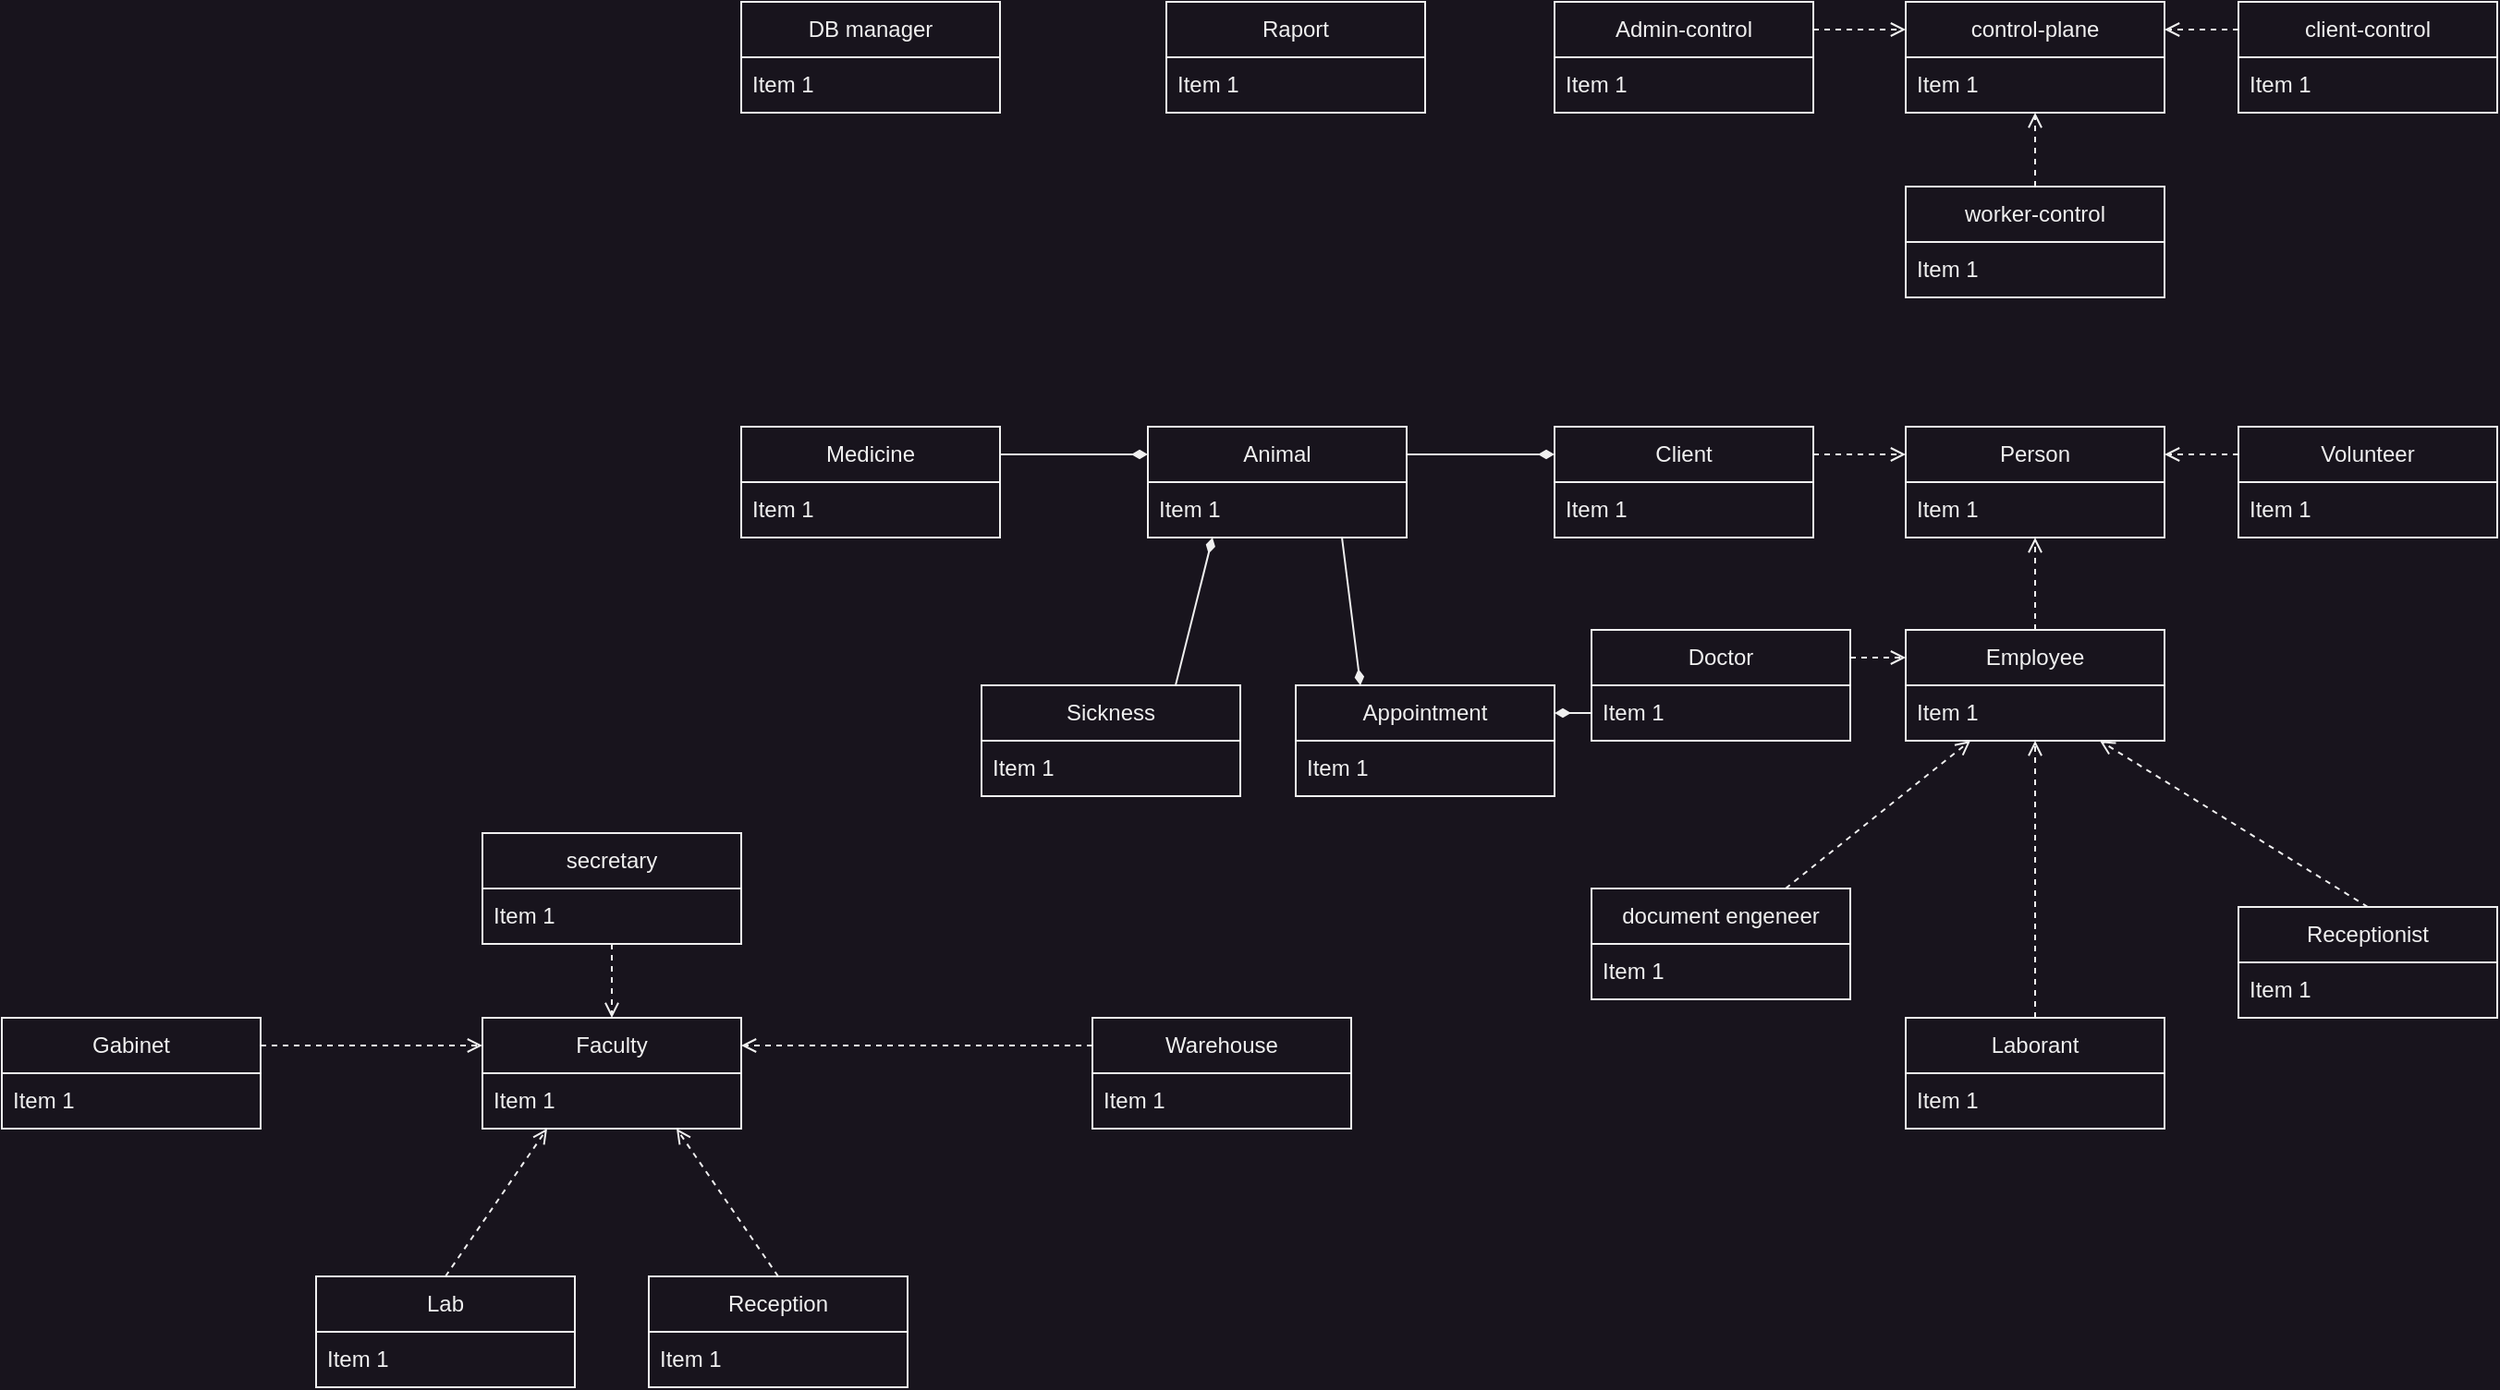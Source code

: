 <mxfile>
    <diagram id="9ccn3wuyRS-646QnJEHr" name="Page-1">
        <mxGraphModel dx="2043" dy="1961" grid="1" gridSize="10" guides="1" tooltips="1" connect="1" arrows="1" fold="1" page="1" pageScale="1" pageWidth="827" pageHeight="1169" background="#18141D" math="0" shadow="0">
            <root>
                <mxCell id="0"/>
                <mxCell id="1" parent="0"/>
                <mxCell id="3" value="Person" style="swimlane;fontStyle=0;childLayout=stackLayout;horizontal=1;startSize=30;horizontalStack=0;resizeParent=1;resizeParentMax=0;resizeLast=0;collapsible=1;marginBottom=0;whiteSpace=wrap;html=1;fillColor=#18141D;strokeColor=#F0F0F0;fontColor=#F0F0F0;labelBackgroundColor=#18141D;" parent="1" vertex="1">
                    <mxGeometry x="290" y="-70" width="140" height="60" as="geometry"/>
                </mxCell>
                <mxCell id="4" value="Item 1" style="text;strokeColor=#F0F0F0;fillColor=#18141D;align=left;verticalAlign=middle;spacingLeft=4;spacingRight=4;overflow=hidden;points=[[0,0.5],[1,0.5]];portConstraint=eastwest;rotatable=0;whiteSpace=wrap;html=1;fontColor=#F0F0F0;labelBackgroundColor=#18141D;" parent="3" vertex="1">
                    <mxGeometry y="30" width="140" height="30" as="geometry"/>
                </mxCell>
                <mxCell id="7" value="Client" style="swimlane;fontStyle=0;childLayout=stackLayout;horizontal=1;startSize=30;horizontalStack=0;resizeParent=1;resizeParentMax=0;resizeLast=0;collapsible=1;marginBottom=0;whiteSpace=wrap;html=1;fillColor=#18141D;strokeColor=#F0F0F0;fontColor=#F0F0F0;labelBackgroundColor=#18141D;" parent="1" vertex="1">
                    <mxGeometry x="100" y="-70" width="140" height="60" as="geometry"/>
                </mxCell>
                <mxCell id="8" value="Item 1" style="text;strokeColor=#F0F0F0;fillColor=#18141D;align=left;verticalAlign=middle;spacingLeft=4;spacingRight=4;overflow=hidden;points=[[0,0.5],[1,0.5]];portConstraint=eastwest;rotatable=0;whiteSpace=wrap;html=1;fontColor=#F0F0F0;labelBackgroundColor=#18141D;" parent="7" vertex="1">
                    <mxGeometry y="30" width="140" height="30" as="geometry"/>
                </mxCell>
                <mxCell id="11" value="" style="endArrow=open;html=1;exitX=1;exitY=0.25;exitDx=0;exitDy=0;endFill=0;dashed=1;entryX=0;entryY=0.25;entryDx=0;entryDy=0;fillColor=#18141D;strokeColor=#F0F0F0;fontColor=#F0F0F0;labelBackgroundColor=#18141D;" parent="1" source="7" target="3" edge="1">
                    <mxGeometry width="50" height="50" relative="1" as="geometry">
                        <mxPoint x="320" y="230" as="sourcePoint"/>
                        <mxPoint x="290" y="100" as="targetPoint"/>
                    </mxGeometry>
                </mxCell>
                <mxCell id="12" value="Employee" style="swimlane;fontStyle=0;childLayout=stackLayout;horizontal=1;startSize=30;horizontalStack=0;resizeParent=1;resizeParentMax=0;resizeLast=0;collapsible=1;marginBottom=0;whiteSpace=wrap;html=1;fillColor=#18141D;strokeColor=#F0F0F0;fontColor=#F0F0F0;labelBackgroundColor=#18141D;" parent="1" vertex="1">
                    <mxGeometry x="290" y="40" width="140" height="60" as="geometry"/>
                </mxCell>
                <mxCell id="13" value="Item 1" style="text;strokeColor=#F0F0F0;fillColor=#18141D;align=left;verticalAlign=middle;spacingLeft=4;spacingRight=4;overflow=hidden;points=[[0,0.5],[1,0.5]];portConstraint=eastwest;rotatable=0;whiteSpace=wrap;html=1;fontColor=#F0F0F0;labelBackgroundColor=#18141D;" parent="12" vertex="1">
                    <mxGeometry y="30" width="140" height="30" as="geometry"/>
                </mxCell>
                <mxCell id="16" value="" style="endArrow=open;html=1;exitX=0.5;exitY=0;exitDx=0;exitDy=0;endFill=0;dashed=1;entryX=0.5;entryY=1;entryDx=0;entryDy=0;fillColor=#18141D;strokeColor=#F0F0F0;fontColor=#F0F0F0;labelBackgroundColor=#18141D;" parent="1" source="12" target="3" edge="1">
                    <mxGeometry width="50" height="50" relative="1" as="geometry">
                        <mxPoint x="300.0" y="240" as="sourcePoint"/>
                        <mxPoint x="300.7" y="122.52" as="targetPoint"/>
                    </mxGeometry>
                </mxCell>
                <mxCell id="17" value="Volunteer" style="swimlane;fontStyle=0;childLayout=stackLayout;horizontal=1;startSize=30;horizontalStack=0;resizeParent=1;resizeParentMax=0;resizeLast=0;collapsible=1;marginBottom=0;whiteSpace=wrap;html=1;fillColor=#18141D;strokeColor=#F0F0F0;fontColor=#F0F0F0;labelBackgroundColor=#18141D;" parent="1" vertex="1">
                    <mxGeometry x="470" y="-70" width="140" height="60" as="geometry"/>
                </mxCell>
                <mxCell id="18" value="Item 1" style="text;strokeColor=#F0F0F0;fillColor=#18141D;align=left;verticalAlign=middle;spacingLeft=4;spacingRight=4;overflow=hidden;points=[[0,0.5],[1,0.5]];portConstraint=eastwest;rotatable=0;whiteSpace=wrap;html=1;fontColor=#F0F0F0;labelBackgroundColor=#18141D;" parent="17" vertex="1">
                    <mxGeometry y="30" width="140" height="30" as="geometry"/>
                </mxCell>
                <mxCell id="21" value="" style="endArrow=open;html=1;exitX=0;exitY=0.25;exitDx=0;exitDy=0;endFill=0;dashed=1;entryX=1;entryY=0.25;entryDx=0;entryDy=0;fillColor=#18141D;strokeColor=#F0F0F0;fontColor=#F0F0F0;labelBackgroundColor=#18141D;" parent="1" source="17" target="3" edge="1">
                    <mxGeometry width="50" height="50" relative="1" as="geometry">
                        <mxPoint x="520" y="240" as="sourcePoint"/>
                        <mxPoint x="434.66" y="122.52" as="targetPoint"/>
                    </mxGeometry>
                </mxCell>
                <mxCell id="26" style="edgeStyle=none;html=1;exitX=1;exitY=0.25;exitDx=0;exitDy=0;entryX=0;entryY=0.25;entryDx=0;entryDy=0;dashed=1;endArrow=open;endFill=0;fillColor=#18141D;strokeColor=#F0F0F0;fontColor=#F0F0F0;labelBackgroundColor=#18141D;" parent="1" source="22" target="12" edge="1">
                    <mxGeometry relative="1" as="geometry"/>
                </mxCell>
                <mxCell id="22" value="Doctor" style="swimlane;fontStyle=0;childLayout=stackLayout;horizontal=1;startSize=30;horizontalStack=0;resizeParent=1;resizeParentMax=0;resizeLast=0;collapsible=1;marginBottom=0;whiteSpace=wrap;html=1;fillColor=#18141D;strokeColor=#F0F0F0;fontColor=#F0F0F0;labelBackgroundColor=#18141D;" parent="1" vertex="1">
                    <mxGeometry x="120" y="40" width="140" height="60" as="geometry"/>
                </mxCell>
                <mxCell id="23" value="Item 1" style="text;strokeColor=#F0F0F0;fillColor=#18141D;align=left;verticalAlign=middle;spacingLeft=4;spacingRight=4;overflow=hidden;points=[[0,0.5],[1,0.5]];portConstraint=eastwest;rotatable=0;whiteSpace=wrap;html=1;fontColor=#F0F0F0;labelBackgroundColor=#18141D;" parent="22" vertex="1">
                    <mxGeometry y="30" width="140" height="30" as="geometry"/>
                </mxCell>
                <mxCell id="31" style="edgeStyle=none;html=1;exitX=0.75;exitY=0;exitDx=0;exitDy=0;dashed=1;endArrow=open;endFill=0;entryX=0.25;entryY=1;entryDx=0;entryDy=0;fillColor=#18141D;strokeColor=#F0F0F0;fontColor=#F0F0F0;labelBackgroundColor=#18141D;" parent="1" source="27" target="12" edge="1">
                    <mxGeometry relative="1" as="geometry">
                        <mxPoint x="320" y="120" as="targetPoint"/>
                    </mxGeometry>
                </mxCell>
                <mxCell id="27" value="document engeneer" style="swimlane;fontStyle=0;childLayout=stackLayout;horizontal=1;startSize=30;horizontalStack=0;resizeParent=1;resizeParentMax=0;resizeLast=0;collapsible=1;marginBottom=0;whiteSpace=wrap;html=1;fillColor=#18141D;strokeColor=#F0F0F0;fontColor=#F0F0F0;labelBackgroundColor=#18141D;" parent="1" vertex="1">
                    <mxGeometry x="120" y="180" width="140" height="60" as="geometry"/>
                </mxCell>
                <mxCell id="28" value="Item 1" style="text;strokeColor=#F0F0F0;fillColor=#18141D;align=left;verticalAlign=middle;spacingLeft=4;spacingRight=4;overflow=hidden;points=[[0,0.5],[1,0.5]];portConstraint=eastwest;rotatable=0;whiteSpace=wrap;html=1;fontColor=#F0F0F0;labelBackgroundColor=#18141D;" parent="27" vertex="1">
                    <mxGeometry y="30" width="140" height="30" as="geometry"/>
                </mxCell>
                <mxCell id="36" style="edgeStyle=none;html=1;exitX=0.5;exitY=0;exitDx=0;exitDy=0;entryX=0.75;entryY=1;entryDx=0;entryDy=0;dashed=1;endArrow=open;endFill=0;fillColor=#18141D;strokeColor=#F0F0F0;fontColor=#F0F0F0;labelBackgroundColor=#18141D;" parent="1" source="32" target="12" edge="1">
                    <mxGeometry relative="1" as="geometry"/>
                </mxCell>
                <mxCell id="32" value="Receptionist" style="swimlane;fontStyle=0;childLayout=stackLayout;horizontal=1;startSize=30;horizontalStack=0;resizeParent=1;resizeParentMax=0;resizeLast=0;collapsible=1;marginBottom=0;whiteSpace=wrap;html=1;fillColor=#18141D;strokeColor=#F0F0F0;fontColor=#F0F0F0;labelBackgroundColor=#18141D;" parent="1" vertex="1">
                    <mxGeometry x="470" y="190" width="140" height="60" as="geometry"/>
                </mxCell>
                <mxCell id="33" value="Item 1" style="text;strokeColor=#F0F0F0;fillColor=#18141D;align=left;verticalAlign=middle;spacingLeft=4;spacingRight=4;overflow=hidden;points=[[0,0.5],[1,0.5]];portConstraint=eastwest;rotatable=0;whiteSpace=wrap;html=1;fontColor=#F0F0F0;labelBackgroundColor=#18141D;" parent="32" vertex="1">
                    <mxGeometry y="30" width="140" height="30" as="geometry"/>
                </mxCell>
                <mxCell id="41" style="edgeStyle=none;html=1;exitX=0.5;exitY=0;exitDx=0;exitDy=0;dashed=1;endArrow=open;endFill=0;entryX=0.5;entryY=1;entryDx=0;entryDy=0;fillColor=#18141D;strokeColor=#F0F0F0;fontColor=#F0F0F0;labelBackgroundColor=#18141D;" parent="1" source="37" target="12" edge="1">
                    <mxGeometry relative="1" as="geometry"/>
                </mxCell>
                <mxCell id="37" value="Laborant" style="swimlane;fontStyle=0;childLayout=stackLayout;horizontal=1;startSize=30;horizontalStack=0;resizeParent=1;resizeParentMax=0;resizeLast=0;collapsible=1;marginBottom=0;whiteSpace=wrap;html=1;fillColor=#18141D;strokeColor=#F0F0F0;fontColor=#F0F0F0;labelBackgroundColor=#18141D;" parent="1" vertex="1">
                    <mxGeometry x="290" y="250" width="140" height="60" as="geometry"/>
                </mxCell>
                <mxCell id="38" value="Item 1" style="text;strokeColor=#F0F0F0;fillColor=#18141D;align=left;verticalAlign=middle;spacingLeft=4;spacingRight=4;overflow=hidden;points=[[0,0.5],[1,0.5]];portConstraint=eastwest;rotatable=0;whiteSpace=wrap;html=1;fontColor=#F0F0F0;labelBackgroundColor=#18141D;" parent="37" vertex="1">
                    <mxGeometry y="30" width="140" height="30" as="geometry"/>
                </mxCell>
                <mxCell id="42" value="Faculty" style="swimlane;fontStyle=0;childLayout=stackLayout;horizontal=1;startSize=30;horizontalStack=0;resizeParent=1;resizeParentMax=0;resizeLast=0;collapsible=1;marginBottom=0;whiteSpace=wrap;html=1;fillColor=#18141D;strokeColor=#F0F0F0;fontColor=#F0F0F0;labelBackgroundColor=#18141D;" parent="1" vertex="1">
                    <mxGeometry x="-480" y="250" width="140" height="60" as="geometry"/>
                </mxCell>
                <mxCell id="43" value="Item 1" style="text;strokeColor=#F0F0F0;fillColor=#18141D;align=left;verticalAlign=middle;spacingLeft=4;spacingRight=4;overflow=hidden;points=[[0,0.5],[1,0.5]];portConstraint=eastwest;rotatable=0;whiteSpace=wrap;html=1;fontColor=#F0F0F0;labelBackgroundColor=#18141D;" parent="42" vertex="1">
                    <mxGeometry y="30" width="140" height="30" as="geometry"/>
                </mxCell>
                <mxCell id="50" style="edgeStyle=none;html=1;dashed=1;endArrow=open;endFill=0;exitX=0.5;exitY=1;exitDx=0;exitDy=0;entryX=0.5;entryY=0;entryDx=0;entryDy=0;fillColor=#18141D;strokeColor=#F0F0F0;fontColor=#F0F0F0;labelBackgroundColor=#18141D;" parent="1" source="46" target="42" edge="1">
                    <mxGeometry relative="1" as="geometry">
                        <mxPoint x="-440" y="180" as="sourcePoint"/>
                        <mxPoint x="-400" y="230" as="targetPoint"/>
                    </mxGeometry>
                </mxCell>
                <mxCell id="46" value="secretary" style="swimlane;fontStyle=0;childLayout=stackLayout;horizontal=1;startSize=30;horizontalStack=0;resizeParent=1;resizeParentMax=0;resizeLast=0;collapsible=1;marginBottom=0;whiteSpace=wrap;html=1;fillColor=#18141D;strokeColor=#F0F0F0;fontColor=#F0F0F0;labelBackgroundColor=#18141D;" parent="1" vertex="1">
                    <mxGeometry x="-480" y="150" width="140" height="60" as="geometry"/>
                </mxCell>
                <mxCell id="47" value="Item 1" style="text;strokeColor=#F0F0F0;fillColor=#18141D;align=left;verticalAlign=middle;spacingLeft=4;spacingRight=4;overflow=hidden;points=[[0,0.5],[1,0.5]];portConstraint=eastwest;rotatable=0;whiteSpace=wrap;html=1;fontColor=#F0F0F0;labelBackgroundColor=#18141D;" parent="46" vertex="1">
                    <mxGeometry y="30" width="140" height="30" as="geometry"/>
                </mxCell>
                <mxCell id="55" style="edgeStyle=none;html=1;exitX=0.5;exitY=0;exitDx=0;exitDy=0;dashed=1;endArrow=open;endFill=0;entryX=0.75;entryY=1;entryDx=0;entryDy=0;fillColor=#18141D;strokeColor=#F0F0F0;fontColor=#F0F0F0;labelBackgroundColor=#18141D;" parent="1" source="51" target="42" edge="1">
                    <mxGeometry relative="1" as="geometry"/>
                </mxCell>
                <mxCell id="51" value="Reception" style="swimlane;fontStyle=0;childLayout=stackLayout;horizontal=1;startSize=30;horizontalStack=0;resizeParent=1;resizeParentMax=0;resizeLast=0;collapsible=1;marginBottom=0;whiteSpace=wrap;html=1;fillColor=#18141D;strokeColor=#F0F0F0;fontColor=#F0F0F0;labelBackgroundColor=#18141D;" parent="1" vertex="1">
                    <mxGeometry x="-390" y="390" width="140" height="60" as="geometry"/>
                </mxCell>
                <mxCell id="52" value="Item 1" style="text;strokeColor=#F0F0F0;fillColor=#18141D;align=left;verticalAlign=middle;spacingLeft=4;spacingRight=4;overflow=hidden;points=[[0,0.5],[1,0.5]];portConstraint=eastwest;rotatable=0;whiteSpace=wrap;html=1;fontColor=#F0F0F0;labelBackgroundColor=#18141D;" parent="51" vertex="1">
                    <mxGeometry y="30" width="140" height="30" as="geometry"/>
                </mxCell>
                <mxCell id="60" style="edgeStyle=none;html=1;exitX=0.5;exitY=0;exitDx=0;exitDy=0;entryX=0.25;entryY=1;entryDx=0;entryDy=0;dashed=1;endArrow=open;endFill=0;fillColor=#18141D;strokeColor=#F0F0F0;fontColor=#F0F0F0;labelBackgroundColor=#18141D;" parent="1" source="56" target="42" edge="1">
                    <mxGeometry relative="1" as="geometry"/>
                </mxCell>
                <mxCell id="56" value="Lab" style="swimlane;fontStyle=0;childLayout=stackLayout;horizontal=1;startSize=30;horizontalStack=0;resizeParent=1;resizeParentMax=0;resizeLast=0;collapsible=1;marginBottom=0;whiteSpace=wrap;html=1;fillColor=#18141D;strokeColor=#F0F0F0;fontColor=#F0F0F0;labelBackgroundColor=#18141D;" parent="1" vertex="1">
                    <mxGeometry x="-570" y="390" width="140" height="60" as="geometry"/>
                </mxCell>
                <mxCell id="57" value="Item 1" style="text;strokeColor=#F0F0F0;fillColor=#18141D;align=left;verticalAlign=middle;spacingLeft=4;spacingRight=4;overflow=hidden;points=[[0,0.5],[1,0.5]];portConstraint=eastwest;rotatable=0;whiteSpace=wrap;html=1;fontColor=#F0F0F0;labelBackgroundColor=#18141D;" parent="56" vertex="1">
                    <mxGeometry y="30" width="140" height="30" as="geometry"/>
                </mxCell>
                <mxCell id="65" style="edgeStyle=none;html=1;exitX=0;exitY=0.25;exitDx=0;exitDy=0;entryX=1;entryY=0.25;entryDx=0;entryDy=0;dashed=1;endArrow=open;endFill=0;fillColor=#18141D;strokeColor=#F0F0F0;fontColor=#F0F0F0;labelBackgroundColor=#18141D;" parent="1" source="61" target="42" edge="1">
                    <mxGeometry relative="1" as="geometry"/>
                </mxCell>
                <mxCell id="61" value="Warehouse" style="swimlane;fontStyle=0;childLayout=stackLayout;horizontal=1;startSize=30;horizontalStack=0;resizeParent=1;resizeParentMax=0;resizeLast=0;collapsible=1;marginBottom=0;whiteSpace=wrap;html=1;fillColor=#18141D;strokeColor=#F0F0F0;fontColor=#F0F0F0;labelBackgroundColor=#18141D;" parent="1" vertex="1">
                    <mxGeometry x="-150" y="250" width="140" height="60" as="geometry"/>
                </mxCell>
                <mxCell id="62" value="Item 1" style="text;strokeColor=#F0F0F0;fillColor=#18141D;align=left;verticalAlign=middle;spacingLeft=4;spacingRight=4;overflow=hidden;points=[[0,0.5],[1,0.5]];portConstraint=eastwest;rotatable=0;whiteSpace=wrap;html=1;fontColor=#F0F0F0;labelBackgroundColor=#18141D;" parent="61" vertex="1">
                    <mxGeometry y="30" width="140" height="30" as="geometry"/>
                </mxCell>
                <mxCell id="70" style="edgeStyle=none;html=1;exitX=1;exitY=0.25;exitDx=0;exitDy=0;dashed=1;endArrow=open;endFill=0;entryX=0;entryY=0.25;entryDx=0;entryDy=0;fillColor=#18141D;strokeColor=#F0F0F0;fontColor=#F0F0F0;labelBackgroundColor=#18141D;" parent="1" source="66" target="42" edge="1">
                    <mxGeometry relative="1" as="geometry">
                        <mxPoint x="-480" y="340" as="targetPoint"/>
                    </mxGeometry>
                </mxCell>
                <mxCell id="66" value="Gabinet" style="swimlane;fontStyle=0;childLayout=stackLayout;horizontal=1;startSize=30;horizontalStack=0;resizeParent=1;resizeParentMax=0;resizeLast=0;collapsible=1;marginBottom=0;whiteSpace=wrap;html=1;fillColor=#18141D;strokeColor=#F0F0F0;fontColor=#F0F0F0;labelBackgroundColor=#18141D;" parent="1" vertex="1">
                    <mxGeometry x="-740" y="250" width="140" height="60" as="geometry"/>
                </mxCell>
                <mxCell id="67" value="Item 1" style="text;strokeColor=#F0F0F0;fillColor=#18141D;align=left;verticalAlign=middle;spacingLeft=4;spacingRight=4;overflow=hidden;points=[[0,0.5],[1,0.5]];portConstraint=eastwest;rotatable=0;whiteSpace=wrap;html=1;fontColor=#F0F0F0;labelBackgroundColor=#18141D;" parent="66" vertex="1">
                    <mxGeometry y="30" width="140" height="30" as="geometry"/>
                </mxCell>
                <mxCell id="75" value="Raport" style="swimlane;fontStyle=0;childLayout=stackLayout;horizontal=1;startSize=30;horizontalStack=0;resizeParent=1;resizeParentMax=0;resizeLast=0;collapsible=1;marginBottom=0;whiteSpace=wrap;html=1;fillColor=#18141D;strokeColor=#F0F0F0;fontColor=#F0F0F0;labelBackgroundColor=#18141D;" parent="1" vertex="1">
                    <mxGeometry x="-110" y="-300" width="140" height="60" as="geometry"/>
                </mxCell>
                <mxCell id="76" value="Item 1" style="text;strokeColor=#F0F0F0;fillColor=#18141D;align=left;verticalAlign=middle;spacingLeft=4;spacingRight=4;overflow=hidden;points=[[0,0.5],[1,0.5]];portConstraint=eastwest;rotatable=0;whiteSpace=wrap;html=1;fontColor=#F0F0F0;labelBackgroundColor=#18141D;" parent="75" vertex="1">
                    <mxGeometry y="30" width="140" height="30" as="geometry"/>
                </mxCell>
                <mxCell id="89" style="edgeStyle=none;html=1;endArrow=diamondThin;endFill=1;entryX=0.25;entryY=1;entryDx=0;entryDy=0;exitX=0.75;exitY=0;exitDx=0;exitDy=0;fillColor=#18141D;strokeColor=#F0F0F0;fontColor=#F0F0F0;labelBackgroundColor=#18141D;" parent="1" source="79" target="83" edge="1">
                    <mxGeometry relative="1" as="geometry">
                        <mxPoint x="-100.0" y="190" as="targetPoint"/>
                    </mxGeometry>
                </mxCell>
                <mxCell id="79" value="Sickness" style="swimlane;fontStyle=0;childLayout=stackLayout;horizontal=1;startSize=30;horizontalStack=0;resizeParent=1;resizeParentMax=0;resizeLast=0;collapsible=1;marginBottom=0;whiteSpace=wrap;html=1;fillColor=#18141D;strokeColor=#F0F0F0;fontColor=#F0F0F0;labelBackgroundColor=#18141D;" parent="1" vertex="1">
                    <mxGeometry x="-210" y="70" width="140" height="60" as="geometry"/>
                </mxCell>
                <mxCell id="80" value="Item 1" style="text;strokeColor=#F0F0F0;fillColor=#18141D;align=left;verticalAlign=middle;spacingLeft=4;spacingRight=4;overflow=hidden;points=[[0,0.5],[1,0.5]];portConstraint=eastwest;rotatable=0;whiteSpace=wrap;html=1;fontColor=#F0F0F0;labelBackgroundColor=#18141D;" parent="79" vertex="1">
                    <mxGeometry y="30" width="140" height="30" as="geometry"/>
                </mxCell>
                <mxCell id="88" style="edgeStyle=none;html=1;exitX=1;exitY=0.25;exitDx=0;exitDy=0;entryX=0;entryY=0.25;entryDx=0;entryDy=0;endArrow=diamondThin;endFill=1;fillColor=#18141D;strokeColor=#F0F0F0;fontColor=#F0F0F0;labelBackgroundColor=#18141D;" parent="1" source="83" target="7" edge="1">
                    <mxGeometry relative="1" as="geometry"/>
                </mxCell>
                <mxCell id="102" style="edgeStyle=none;html=1;entryX=0.25;entryY=0;entryDx=0;entryDy=0;endArrow=diamondThin;endFill=1;exitX=0.75;exitY=1;exitDx=0;exitDy=0;fillColor=#18141D;strokeColor=#F0F0F0;fontColor=#F0F0F0;labelBackgroundColor=#18141D;" parent="1" source="83" target="97" edge="1">
                    <mxGeometry relative="1" as="geometry">
                        <mxPoint y="10" as="sourcePoint"/>
                    </mxGeometry>
                </mxCell>
                <mxCell id="83" value="Animal" style="swimlane;fontStyle=0;childLayout=stackLayout;horizontal=1;startSize=30;horizontalStack=0;resizeParent=1;resizeParentMax=0;resizeLast=0;collapsible=1;marginBottom=0;whiteSpace=wrap;html=1;fillColor=#18141D;strokeColor=#F0F0F0;fontColor=#F0F0F0;labelBackgroundColor=#18141D;" parent="1" vertex="1">
                    <mxGeometry x="-120" y="-70" width="140" height="60" as="geometry"/>
                </mxCell>
                <mxCell id="84" value="Item 1" style="text;strokeColor=#F0F0F0;fillColor=#18141D;align=left;verticalAlign=middle;spacingLeft=4;spacingRight=4;overflow=hidden;points=[[0,0.5],[1,0.5]];portConstraint=eastwest;rotatable=0;whiteSpace=wrap;html=1;fontColor=#F0F0F0;labelBackgroundColor=#18141D;" parent="83" vertex="1">
                    <mxGeometry y="30" width="140" height="30" as="geometry"/>
                </mxCell>
                <mxCell id="95" style="edgeStyle=none;html=1;exitX=1;exitY=0.25;exitDx=0;exitDy=0;entryX=0;entryY=0.25;entryDx=0;entryDy=0;endArrow=diamondThin;endFill=1;fillColor=#18141D;strokeColor=#F0F0F0;fontColor=#F0F0F0;labelBackgroundColor=#18141D;" parent="1" source="91" target="83" edge="1">
                    <mxGeometry relative="1" as="geometry"/>
                </mxCell>
                <mxCell id="91" value="Medicine" style="swimlane;fontStyle=0;childLayout=stackLayout;horizontal=1;startSize=30;horizontalStack=0;resizeParent=1;resizeParentMax=0;resizeLast=0;collapsible=1;marginBottom=0;whiteSpace=wrap;html=1;fillColor=#18141D;strokeColor=#F0F0F0;fontColor=#F0F0F0;labelBackgroundColor=#18141D;" parent="1" vertex="1">
                    <mxGeometry x="-340" y="-70" width="140" height="60" as="geometry"/>
                </mxCell>
                <mxCell id="92" value="Item 1" style="text;strokeColor=#F0F0F0;fillColor=#18141D;align=left;verticalAlign=middle;spacingLeft=4;spacingRight=4;overflow=hidden;points=[[0,0.5],[1,0.5]];portConstraint=eastwest;rotatable=0;whiteSpace=wrap;html=1;fontColor=#F0F0F0;labelBackgroundColor=#18141D;" parent="91" vertex="1">
                    <mxGeometry y="30" width="140" height="30" as="geometry"/>
                </mxCell>
                <mxCell id="97" value="Appointment" style="swimlane;fontStyle=0;childLayout=stackLayout;horizontal=1;startSize=30;horizontalStack=0;resizeParent=1;resizeParentMax=0;resizeLast=0;collapsible=1;marginBottom=0;whiteSpace=wrap;html=1;fillColor=#18141D;strokeColor=#F0F0F0;fontColor=#F0F0F0;labelBackgroundColor=#18141D;" parent="1" vertex="1">
                    <mxGeometry x="-40" y="70" width="140" height="60" as="geometry"/>
                </mxCell>
                <mxCell id="98" value="Item 1" style="text;strokeColor=#F0F0F0;fillColor=#18141D;align=left;verticalAlign=middle;spacingLeft=4;spacingRight=4;overflow=hidden;points=[[0,0.5],[1,0.5]];portConstraint=eastwest;rotatable=0;whiteSpace=wrap;html=1;fontColor=#F0F0F0;labelBackgroundColor=#18141D;" parent="97" vertex="1">
                    <mxGeometry y="30" width="140" height="30" as="geometry"/>
                </mxCell>
                <mxCell id="101" style="edgeStyle=none;html=1;exitX=0;exitY=0.75;exitDx=0;exitDy=0;entryX=1;entryY=0.25;entryDx=0;entryDy=0;endArrow=diamondThin;endFill=1;fillColor=#18141D;strokeColor=#F0F0F0;fontColor=#F0F0F0;labelBackgroundColor=#18141D;" parent="1" source="22" target="97" edge="1">
                    <mxGeometry relative="1" as="geometry"/>
                </mxCell>
                <mxCell id="103" value="control-plane" style="swimlane;fontStyle=0;childLayout=stackLayout;horizontal=1;startSize=30;horizontalStack=0;resizeParent=1;resizeParentMax=0;resizeLast=0;collapsible=1;marginBottom=0;whiteSpace=wrap;html=1;fillColor=#18141D;strokeColor=#F0F0F0;fontColor=#F0F0F0;labelBackgroundColor=#18141D;" parent="1" vertex="1">
                    <mxGeometry x="290" y="-300" width="140" height="60" as="geometry"/>
                </mxCell>
                <mxCell id="104" value="Item 1" style="text;strokeColor=#F0F0F0;fillColor=#18141D;align=left;verticalAlign=middle;spacingLeft=4;spacingRight=4;overflow=hidden;points=[[0,0.5],[1,0.5]];portConstraint=eastwest;rotatable=0;whiteSpace=wrap;html=1;fontColor=#F0F0F0;labelBackgroundColor=#18141D;" parent="103" vertex="1">
                    <mxGeometry y="30" width="140" height="30" as="geometry"/>
                </mxCell>
                <mxCell id="111" style="edgeStyle=none;html=1;exitX=1;exitY=0.25;exitDx=0;exitDy=0;endArrow=open;endFill=0;dashed=1;entryX=0;entryY=0.25;entryDx=0;entryDy=0;fillColor=#18141D;strokeColor=#F0F0F0;fontColor=#F0F0F0;labelBackgroundColor=#18141D;" parent="1" source="107" target="103" edge="1">
                    <mxGeometry relative="1" as="geometry"/>
                </mxCell>
                <mxCell id="107" value="Admin-control" style="swimlane;fontStyle=0;childLayout=stackLayout;horizontal=1;startSize=30;horizontalStack=0;resizeParent=1;resizeParentMax=0;resizeLast=0;collapsible=1;marginBottom=0;whiteSpace=wrap;html=1;fillColor=#18141D;strokeColor=#F0F0F0;fontColor=#F0F0F0;labelBackgroundColor=#18141D;" parent="1" vertex="1">
                    <mxGeometry x="100" y="-300" width="140" height="60" as="geometry"/>
                </mxCell>
                <mxCell id="108" value="Item 1" style="text;strokeColor=#F0F0F0;fillColor=#18141D;align=left;verticalAlign=middle;spacingLeft=4;spacingRight=4;overflow=hidden;points=[[0,0.5],[1,0.5]];portConstraint=eastwest;rotatable=0;whiteSpace=wrap;html=1;fontColor=#F0F0F0;labelBackgroundColor=#18141D;" parent="107" vertex="1">
                    <mxGeometry y="30" width="140" height="30" as="geometry"/>
                </mxCell>
                <mxCell id="116" style="edgeStyle=none;html=1;exitX=0.5;exitY=0;exitDx=0;exitDy=0;dashed=1;endArrow=open;endFill=0;entryX=0.5;entryY=1;entryDx=0;entryDy=0;fillColor=#18141D;strokeColor=#F0F0F0;fontColor=#F0F0F0;labelBackgroundColor=#18141D;" parent="1" source="112" target="103" edge="1">
                    <mxGeometry relative="1" as="geometry">
                        <mxPoint x="360" y="-230" as="targetPoint"/>
                    </mxGeometry>
                </mxCell>
                <mxCell id="112" value="worker-control" style="swimlane;fontStyle=0;childLayout=stackLayout;horizontal=1;startSize=30;horizontalStack=0;resizeParent=1;resizeParentMax=0;resizeLast=0;collapsible=1;marginBottom=0;whiteSpace=wrap;html=1;fillColor=#18141D;strokeColor=#F0F0F0;fontColor=#F0F0F0;labelBackgroundColor=#18141D;" parent="1" vertex="1">
                    <mxGeometry x="290" y="-200" width="140" height="60" as="geometry"/>
                </mxCell>
                <mxCell id="113" value="Item 1" style="text;strokeColor=#F0F0F0;fillColor=#18141D;align=left;verticalAlign=middle;spacingLeft=4;spacingRight=4;overflow=hidden;points=[[0,0.5],[1,0.5]];portConstraint=eastwest;rotatable=0;whiteSpace=wrap;html=1;fontColor=#F0F0F0;labelBackgroundColor=#18141D;" parent="112" vertex="1">
                    <mxGeometry y="30" width="140" height="30" as="geometry"/>
                </mxCell>
                <mxCell id="117" style="edgeStyle=none;html=1;exitX=0;exitY=0.25;exitDx=0;exitDy=0;entryX=1;entryY=0.25;entryDx=0;entryDy=0;dashed=1;endArrow=open;endFill=0;fillColor=#18141D;strokeColor=#F0F0F0;fontColor=#F0F0F0;labelBackgroundColor=#18141D;" parent="1" source="114" target="103" edge="1">
                    <mxGeometry relative="1" as="geometry"/>
                </mxCell>
                <mxCell id="114" value="client-control" style="swimlane;fontStyle=0;childLayout=stackLayout;horizontal=1;startSize=30;horizontalStack=0;resizeParent=1;resizeParentMax=0;resizeLast=0;collapsible=1;marginBottom=0;whiteSpace=wrap;html=1;fillColor=#18141D;strokeColor=#F0F0F0;fontColor=#F0F0F0;labelBackgroundColor=#18141D;" parent="1" vertex="1">
                    <mxGeometry x="470" y="-300" width="140" height="60" as="geometry"/>
                </mxCell>
                <mxCell id="115" value="Item 1" style="text;strokeColor=#F0F0F0;fillColor=#18141D;align=left;verticalAlign=middle;spacingLeft=4;spacingRight=4;overflow=hidden;points=[[0,0.5],[1,0.5]];portConstraint=eastwest;rotatable=0;whiteSpace=wrap;html=1;fontColor=#F0F0F0;labelBackgroundColor=#18141D;" parent="114" vertex="1">
                    <mxGeometry y="30" width="140" height="30" as="geometry"/>
                </mxCell>
                <mxCell id="118" value="DB manager" style="swimlane;fontStyle=0;childLayout=stackLayout;horizontal=1;startSize=30;horizontalStack=0;resizeParent=1;resizeParentMax=0;resizeLast=0;collapsible=1;marginBottom=0;whiteSpace=wrap;html=1;fillColor=#18141D;strokeColor=#F0F0F0;fontColor=#F0F0F0;labelBackgroundColor=#18141D;" parent="1" vertex="1">
                    <mxGeometry x="-340" y="-300" width="140" height="60" as="geometry"/>
                </mxCell>
                <mxCell id="119" value="Item 1" style="text;strokeColor=#F0F0F0;fillColor=#18141D;align=left;verticalAlign=middle;spacingLeft=4;spacingRight=4;overflow=hidden;points=[[0,0.5],[1,0.5]];portConstraint=eastwest;rotatable=0;whiteSpace=wrap;html=1;fontColor=#F0F0F0;labelBackgroundColor=#18141D;" parent="118" vertex="1">
                    <mxGeometry y="30" width="140" height="30" as="geometry"/>
                </mxCell>
            </root>
        </mxGraphModel>
    </diagram>
</mxfile>